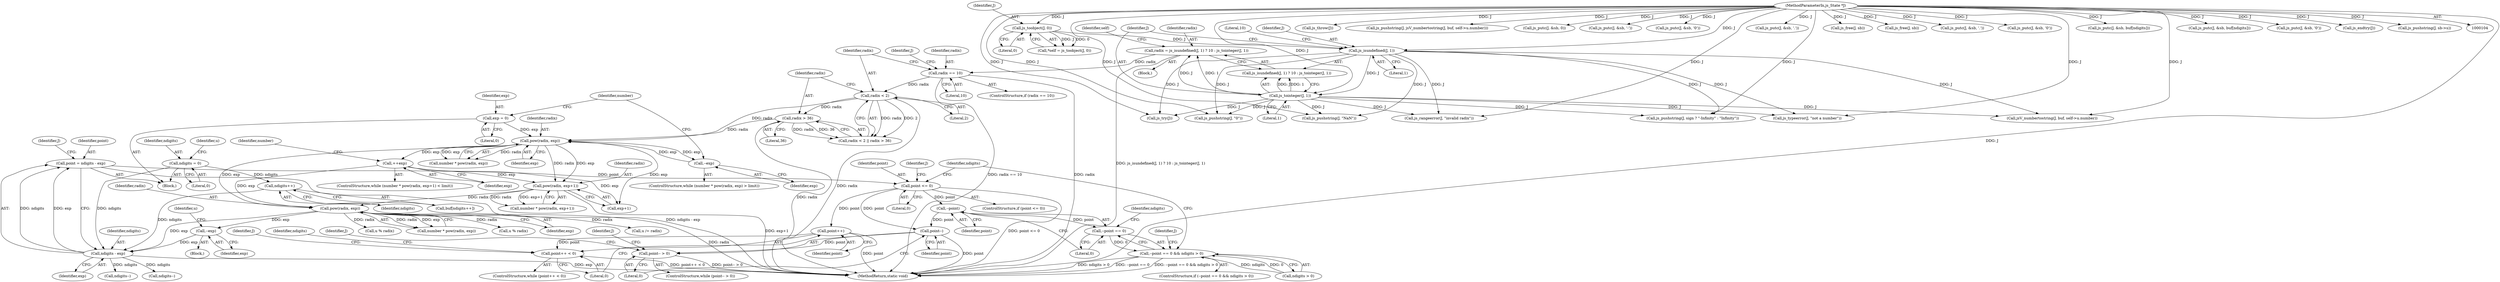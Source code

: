 digraph "0_mujs_da632ca08f240590d2dec786722ed08486ce1be6@integer" {
"1000305" [label="(Call,point = ndigits - exp)"];
"1000307" [label="(Call,ndigits - exp)"];
"1000284" [label="(Call,ndigits = 0)"];
"1000295" [label="(Call,ndigits++)"];
"1000264" [label="(Call,pow(radix, exp))"];
"1000251" [label="(Call,pow(radix, exp+1))"];
"1000241" [label="(Call,pow(radix, exp))"];
"1000152" [label="(Call,radix < 2)"];
"1000135" [label="(Call,radix == 10)"];
"1000115" [label="(Call,radix = js_isundefined(J, 1) ? 10 : js_tointeger(J, 1))"];
"1000122" [label="(Call,js_tointeger(J, 1))"];
"1000118" [label="(Call,js_isundefined(J, 1))"];
"1000111" [label="(Call,js_toobject(J, 0))"];
"1000105" [label="(MethodParameterIn,js_State *J)"];
"1000155" [label="(Call,radix > 36)"];
"1000234" [label="(Call,exp = 0)"];
"1000245" [label="(Call,--exp)"];
"1000257" [label="(Call,++exp)"];
"1000282" [label="(Call,--exp)"];
"1000327" [label="(Call,point <= 0)"];
"1000343" [label="(Call,point++)"];
"1000342" [label="(Call,point++ < 0)"];
"1000381" [label="(Call,--point)"];
"1000380" [label="(Call,--point == 0)"];
"1000379" [label="(Call,--point == 0 && ndigits > 0)"];
"1000394" [label="(Call,point--)"];
"1000393" [label="(Call,point-- > 0)"];
"1000157" [label="(Literal,36)"];
"1000137" [label="(Literal,10)"];
"1000221" [label="(Call,js_pushstring(J, sign ? \"-Infinity\" : \"Infinity\"))"];
"1000239" [label="(Call,number * pow(radix, exp))"];
"1000317" [label="(Call,js_throw(J))"];
"1000385" [label="(Identifier,ndigits)"];
"1000309" [label="(Identifier,exp)"];
"1000116" [label="(Identifier,radix)"];
"1000368" [label="(Identifier,ndigits)"];
"1000345" [label="(Literal,0)"];
"1000235" [label="(Identifier,exp)"];
"1000124" [label="(Literal,1)"];
"1000247" [label="(ControlStructure,while (number * pow(radix, exp+1) < limit))"];
"1000341" [label="(ControlStructure,while (point++ < 0))"];
"1000343" [label="(Call,point++)"];
"1000118" [label="(Call,js_isundefined(J, 1))"];
"1000139" [label="(Call,js_pushstring(J, jsV_numbertostring(J, buf, self->u.number)))"];
"1000402" [label="(Call,js_putc(J, &sb, 0))"];
"1000383" [label="(Literal,0)"];
"1000321" [label="(Call,js_putc(J, &sb, '-'))"];
"1000284" [label="(Call,ndigits = 0)"];
"1000394" [label="(Call,point--)"];
"1000388" [label="(Identifier,J)"];
"1000346" [label="(Call,js_putc(J, &sb, '0'))"];
"1000123" [label="(Identifier,J)"];
"1000285" [label="(Identifier,ndigits)"];
"1000245" [label="(Call,--exp)"];
"1000396" [label="(Literal,0)"];
"1000262" [label="(Call,number * pow(radix, exp))"];
"1000161" [label="(Block,)"];
"1000111" [label="(Call,js_toobject(J, 0))"];
"1000296" [label="(Identifier,ndigits)"];
"1000307" [label="(Call,ndigits - exp)"];
"1000295" [label="(Call,ndigits++)"];
"1000282" [label="(Call,--exp)"];
"1000403" [label="(Identifier,J)"];
"1000112" [label="(Identifier,J)"];
"1000237" [label="(ControlStructure,while (number * pow(radix, exp) > limit))"];
"1000156" [label="(Identifier,radix)"];
"1000354" [label="(Identifier,ndigits)"];
"1000251" [label="(Call,pow(radix, exp+1))"];
"1000205" [label="(Call,js_pushstring(J, \"0\"))"];
"1000264" [label="(Call,pow(radix, exp))"];
"1000140" [label="(Identifier,J)"];
"1000158" [label="(Call,js_rangeerror(J, \"invalid radix\"))"];
"1000236" [label="(Literal,0)"];
"1000141" [label="(Call,jsV_numbertostring(J, buf, self->u.number))"];
"1000379" [label="(Call,--point == 0 && ndigits > 0)"];
"1000242" [label="(Identifier,radix)"];
"1000153" [label="(Identifier,radix)"];
"1000155" [label="(Call,radix > 36)"];
"1000122" [label="(Call,js_tointeger(J, 1))"];
"1000249" [label="(Call,number * pow(radix, exp+1))"];
"1000109" [label="(Call,*self = js_toobject(J, 0))"];
"1000154" [label="(Literal,2)"];
"1000278" [label="(Block,)"];
"1000387" [label="(Call,js_putc(J, &sb, '.'))"];
"1000258" [label="(Identifier,exp)"];
"1000344" [label="(Identifier,point)"];
"1000134" [label="(ControlStructure,if (radix == 10))"];
"1000347" [label="(Identifier,J)"];
"1000151" [label="(Call,radix < 2 || radix > 36)"];
"1000380" [label="(Call,--point == 0)"];
"1000113" [label="(Literal,0)"];
"1000117" [label="(Call,js_isundefined(J, 1) ? 10 : js_tointeger(J, 1))"];
"1000312" [label="(Identifier,J)"];
"1000283" [label="(Identifier,exp)"];
"1000332" [label="(Identifier,J)"];
"1000252" [label="(Identifier,radix)"];
"1000240" [label="(Identifier,number)"];
"1000243" [label="(Identifier,exp)"];
"1000246" [label="(Identifier,exp)"];
"1000311" [label="(Call,js_try(J))"];
"1000314" [label="(Call,js_free(J, sb))"];
"1000120" [label="(Literal,1)"];
"1000326" [label="(ControlStructure,if (point <= 0))"];
"1000414" [label="(Call,js_free(J, sb))"];
"1000115" [label="(Call,radix = js_isundefined(J, 1) ? 10 : js_tointeger(J, 1))"];
"1000305" [label="(Call,point = ndigits - exp)"];
"1000152" [label="(Call,radix < 2)"];
"1000327" [label="(Call,point <= 0)"];
"1000336" [label="(Call,js_putc(J, &sb, '.'))"];
"1000381" [label="(Call,--point)"];
"1000328" [label="(Identifier,point)"];
"1000342" [label="(Call,point++ < 0)"];
"1000121" [label="(Literal,10)"];
"1000353" [label="(Call,ndigits--)"];
"1000119" [label="(Identifier,J)"];
"1000397" [label="(Call,js_putc(J, &sb, '0'))"];
"1000398" [label="(Identifier,J)"];
"1000257" [label="(Call,++exp)"];
"1000384" [label="(Call,ndigits > 0)"];
"1000299" [label="(Call,u % radix)"];
"1000128" [label="(Identifier,self)"];
"1000106" [label="(Block,)"];
"1000392" [label="(ControlStructure,while (point-- > 0))"];
"1000241" [label="(Call,pow(radix, exp))"];
"1000271" [label="(Identifier,u)"];
"1000266" [label="(Identifier,exp)"];
"1000286" [label="(Literal,0)"];
"1000136" [label="(Identifier,radix)"];
"1000213" [label="(Call,js_pushstring(J, \"NaN\"))"];
"1000329" [label="(Literal,0)"];
"1000279" [label="(Call,u /= radix)"];
"1000274" [label="(Call,u % radix)"];
"1000367" [label="(Call,ndigits--)"];
"1000393" [label="(Call,point-- > 0)"];
"1000289" [label="(Identifier,u)"];
"1000306" [label="(Identifier,point)"];
"1000356" [label="(Call,js_putc(J, &sb, buf[ndigits]))"];
"1000234" [label="(Call,exp = 0)"];
"1000417" [label="(MethodReturn,static void)"];
"1000131" [label="(Call,js_typeerror(J, \"not a number\"))"];
"1000293" [label="(Call,buf[ndigits++])"];
"1000371" [label="(Call,js_putc(J, &sb, buf[ndigits]))"];
"1000382" [label="(Identifier,point)"];
"1000331" [label="(Call,js_putc(J, &sb, '0'))"];
"1000253" [label="(Call,exp+1)"];
"1000412" [label="(Call,js_endtry(J))"];
"1000135" [label="(Call,radix == 10)"];
"1000395" [label="(Identifier,point)"];
"1000378" [label="(ControlStructure,if (--point == 0 && ndigits > 0))"];
"1000250" [label="(Identifier,number)"];
"1000407" [label="(Call,js_pushstring(J, sb->s))"];
"1000105" [label="(MethodParameterIn,js_State *J)"];
"1000265" [label="(Identifier,radix)"];
"1000308" [label="(Identifier,ndigits)"];
"1000305" -> "1000161"  [label="AST: "];
"1000305" -> "1000307"  [label="CFG: "];
"1000306" -> "1000305"  [label="AST: "];
"1000307" -> "1000305"  [label="AST: "];
"1000312" -> "1000305"  [label="CFG: "];
"1000305" -> "1000417"  [label="DDG: ndigits - exp"];
"1000307" -> "1000305"  [label="DDG: ndigits"];
"1000307" -> "1000305"  [label="DDG: exp"];
"1000305" -> "1000327"  [label="DDG: point"];
"1000307" -> "1000309"  [label="CFG: "];
"1000308" -> "1000307"  [label="AST: "];
"1000309" -> "1000307"  [label="AST: "];
"1000307" -> "1000417"  [label="DDG: exp"];
"1000284" -> "1000307"  [label="DDG: ndigits"];
"1000295" -> "1000307"  [label="DDG: ndigits"];
"1000264" -> "1000307"  [label="DDG: exp"];
"1000282" -> "1000307"  [label="DDG: exp"];
"1000307" -> "1000353"  [label="DDG: ndigits"];
"1000307" -> "1000367"  [label="DDG: ndigits"];
"1000284" -> "1000161"  [label="AST: "];
"1000284" -> "1000286"  [label="CFG: "];
"1000285" -> "1000284"  [label="AST: "];
"1000286" -> "1000284"  [label="AST: "];
"1000289" -> "1000284"  [label="CFG: "];
"1000284" -> "1000295"  [label="DDG: ndigits"];
"1000295" -> "1000293"  [label="AST: "];
"1000295" -> "1000296"  [label="CFG: "];
"1000296" -> "1000295"  [label="AST: "];
"1000293" -> "1000295"  [label="CFG: "];
"1000264" -> "1000262"  [label="AST: "];
"1000264" -> "1000266"  [label="CFG: "];
"1000265" -> "1000264"  [label="AST: "];
"1000266" -> "1000264"  [label="AST: "];
"1000262" -> "1000264"  [label="CFG: "];
"1000264" -> "1000417"  [label="DDG: radix"];
"1000264" -> "1000262"  [label="DDG: radix"];
"1000264" -> "1000262"  [label="DDG: exp"];
"1000251" -> "1000264"  [label="DDG: radix"];
"1000257" -> "1000264"  [label="DDG: exp"];
"1000241" -> "1000264"  [label="DDG: exp"];
"1000264" -> "1000274"  [label="DDG: radix"];
"1000264" -> "1000279"  [label="DDG: radix"];
"1000264" -> "1000282"  [label="DDG: exp"];
"1000264" -> "1000299"  [label="DDG: radix"];
"1000251" -> "1000249"  [label="AST: "];
"1000251" -> "1000253"  [label="CFG: "];
"1000252" -> "1000251"  [label="AST: "];
"1000253" -> "1000251"  [label="AST: "];
"1000249" -> "1000251"  [label="CFG: "];
"1000251" -> "1000417"  [label="DDG: exp+1"];
"1000251" -> "1000249"  [label="DDG: radix"];
"1000251" -> "1000249"  [label="DDG: exp+1"];
"1000241" -> "1000251"  [label="DDG: radix"];
"1000241" -> "1000251"  [label="DDG: exp"];
"1000257" -> "1000251"  [label="DDG: exp"];
"1000241" -> "1000239"  [label="AST: "];
"1000241" -> "1000243"  [label="CFG: "];
"1000242" -> "1000241"  [label="AST: "];
"1000243" -> "1000241"  [label="AST: "];
"1000239" -> "1000241"  [label="CFG: "];
"1000241" -> "1000239"  [label="DDG: radix"];
"1000241" -> "1000239"  [label="DDG: exp"];
"1000152" -> "1000241"  [label="DDG: radix"];
"1000155" -> "1000241"  [label="DDG: radix"];
"1000234" -> "1000241"  [label="DDG: exp"];
"1000245" -> "1000241"  [label="DDG: exp"];
"1000241" -> "1000245"  [label="DDG: exp"];
"1000241" -> "1000253"  [label="DDG: exp"];
"1000241" -> "1000257"  [label="DDG: exp"];
"1000152" -> "1000151"  [label="AST: "];
"1000152" -> "1000154"  [label="CFG: "];
"1000153" -> "1000152"  [label="AST: "];
"1000154" -> "1000152"  [label="AST: "];
"1000156" -> "1000152"  [label="CFG: "];
"1000151" -> "1000152"  [label="CFG: "];
"1000152" -> "1000417"  [label="DDG: radix"];
"1000152" -> "1000151"  [label="DDG: radix"];
"1000152" -> "1000151"  [label="DDG: 2"];
"1000135" -> "1000152"  [label="DDG: radix"];
"1000152" -> "1000155"  [label="DDG: radix"];
"1000135" -> "1000134"  [label="AST: "];
"1000135" -> "1000137"  [label="CFG: "];
"1000136" -> "1000135"  [label="AST: "];
"1000137" -> "1000135"  [label="AST: "];
"1000140" -> "1000135"  [label="CFG: "];
"1000153" -> "1000135"  [label="CFG: "];
"1000135" -> "1000417"  [label="DDG: radix == 10"];
"1000135" -> "1000417"  [label="DDG: radix"];
"1000115" -> "1000135"  [label="DDG: radix"];
"1000115" -> "1000106"  [label="AST: "];
"1000115" -> "1000117"  [label="CFG: "];
"1000116" -> "1000115"  [label="AST: "];
"1000117" -> "1000115"  [label="AST: "];
"1000128" -> "1000115"  [label="CFG: "];
"1000115" -> "1000417"  [label="DDG: js_isundefined(J, 1) ? 10 : js_tointeger(J, 1)"];
"1000122" -> "1000115"  [label="DDG: J"];
"1000122" -> "1000115"  [label="DDG: 1"];
"1000122" -> "1000117"  [label="AST: "];
"1000122" -> "1000124"  [label="CFG: "];
"1000123" -> "1000122"  [label="AST: "];
"1000124" -> "1000122"  [label="AST: "];
"1000117" -> "1000122"  [label="CFG: "];
"1000122" -> "1000117"  [label="DDG: J"];
"1000122" -> "1000117"  [label="DDG: 1"];
"1000118" -> "1000122"  [label="DDG: J"];
"1000105" -> "1000122"  [label="DDG: J"];
"1000122" -> "1000131"  [label="DDG: J"];
"1000122" -> "1000141"  [label="DDG: J"];
"1000122" -> "1000158"  [label="DDG: J"];
"1000122" -> "1000205"  [label="DDG: J"];
"1000122" -> "1000213"  [label="DDG: J"];
"1000122" -> "1000221"  [label="DDG: J"];
"1000122" -> "1000311"  [label="DDG: J"];
"1000118" -> "1000117"  [label="AST: "];
"1000118" -> "1000120"  [label="CFG: "];
"1000119" -> "1000118"  [label="AST: "];
"1000120" -> "1000118"  [label="AST: "];
"1000121" -> "1000118"  [label="CFG: "];
"1000123" -> "1000118"  [label="CFG: "];
"1000111" -> "1000118"  [label="DDG: J"];
"1000105" -> "1000118"  [label="DDG: J"];
"1000118" -> "1000131"  [label="DDG: J"];
"1000118" -> "1000141"  [label="DDG: J"];
"1000118" -> "1000158"  [label="DDG: J"];
"1000118" -> "1000205"  [label="DDG: J"];
"1000118" -> "1000213"  [label="DDG: J"];
"1000118" -> "1000221"  [label="DDG: J"];
"1000118" -> "1000311"  [label="DDG: J"];
"1000111" -> "1000109"  [label="AST: "];
"1000111" -> "1000113"  [label="CFG: "];
"1000112" -> "1000111"  [label="AST: "];
"1000113" -> "1000111"  [label="AST: "];
"1000109" -> "1000111"  [label="CFG: "];
"1000111" -> "1000109"  [label="DDG: J"];
"1000111" -> "1000109"  [label="DDG: 0"];
"1000105" -> "1000111"  [label="DDG: J"];
"1000105" -> "1000104"  [label="AST: "];
"1000105" -> "1000417"  [label="DDG: J"];
"1000105" -> "1000131"  [label="DDG: J"];
"1000105" -> "1000139"  [label="DDG: J"];
"1000105" -> "1000141"  [label="DDG: J"];
"1000105" -> "1000158"  [label="DDG: J"];
"1000105" -> "1000205"  [label="DDG: J"];
"1000105" -> "1000213"  [label="DDG: J"];
"1000105" -> "1000221"  [label="DDG: J"];
"1000105" -> "1000311"  [label="DDG: J"];
"1000105" -> "1000314"  [label="DDG: J"];
"1000105" -> "1000317"  [label="DDG: J"];
"1000105" -> "1000321"  [label="DDG: J"];
"1000105" -> "1000331"  [label="DDG: J"];
"1000105" -> "1000336"  [label="DDG: J"];
"1000105" -> "1000346"  [label="DDG: J"];
"1000105" -> "1000356"  [label="DDG: J"];
"1000105" -> "1000371"  [label="DDG: J"];
"1000105" -> "1000387"  [label="DDG: J"];
"1000105" -> "1000397"  [label="DDG: J"];
"1000105" -> "1000402"  [label="DDG: J"];
"1000105" -> "1000407"  [label="DDG: J"];
"1000105" -> "1000412"  [label="DDG: J"];
"1000105" -> "1000414"  [label="DDG: J"];
"1000155" -> "1000151"  [label="AST: "];
"1000155" -> "1000157"  [label="CFG: "];
"1000156" -> "1000155"  [label="AST: "];
"1000157" -> "1000155"  [label="AST: "];
"1000151" -> "1000155"  [label="CFG: "];
"1000155" -> "1000417"  [label="DDG: radix"];
"1000155" -> "1000151"  [label="DDG: radix"];
"1000155" -> "1000151"  [label="DDG: 36"];
"1000234" -> "1000161"  [label="AST: "];
"1000234" -> "1000236"  [label="CFG: "];
"1000235" -> "1000234"  [label="AST: "];
"1000236" -> "1000234"  [label="AST: "];
"1000240" -> "1000234"  [label="CFG: "];
"1000245" -> "1000237"  [label="AST: "];
"1000245" -> "1000246"  [label="CFG: "];
"1000246" -> "1000245"  [label="AST: "];
"1000240" -> "1000245"  [label="CFG: "];
"1000257" -> "1000247"  [label="AST: "];
"1000257" -> "1000258"  [label="CFG: "];
"1000258" -> "1000257"  [label="AST: "];
"1000250" -> "1000257"  [label="CFG: "];
"1000257" -> "1000253"  [label="DDG: exp"];
"1000282" -> "1000278"  [label="AST: "];
"1000282" -> "1000283"  [label="CFG: "];
"1000283" -> "1000282"  [label="AST: "];
"1000271" -> "1000282"  [label="CFG: "];
"1000327" -> "1000326"  [label="AST: "];
"1000327" -> "1000329"  [label="CFG: "];
"1000328" -> "1000327"  [label="AST: "];
"1000329" -> "1000327"  [label="AST: "];
"1000332" -> "1000327"  [label="CFG: "];
"1000368" -> "1000327"  [label="CFG: "];
"1000327" -> "1000417"  [label="DDG: point <= 0"];
"1000327" -> "1000343"  [label="DDG: point"];
"1000327" -> "1000381"  [label="DDG: point"];
"1000327" -> "1000394"  [label="DDG: point"];
"1000343" -> "1000342"  [label="AST: "];
"1000343" -> "1000344"  [label="CFG: "];
"1000344" -> "1000343"  [label="AST: "];
"1000345" -> "1000343"  [label="CFG: "];
"1000343" -> "1000417"  [label="DDG: point"];
"1000343" -> "1000342"  [label="DDG: point"];
"1000342" -> "1000341"  [label="AST: "];
"1000342" -> "1000345"  [label="CFG: "];
"1000345" -> "1000342"  [label="AST: "];
"1000347" -> "1000342"  [label="CFG: "];
"1000354" -> "1000342"  [label="CFG: "];
"1000342" -> "1000417"  [label="DDG: point++ < 0"];
"1000381" -> "1000380"  [label="AST: "];
"1000381" -> "1000382"  [label="CFG: "];
"1000382" -> "1000381"  [label="AST: "];
"1000383" -> "1000381"  [label="CFG: "];
"1000381" -> "1000380"  [label="DDG: point"];
"1000381" -> "1000394"  [label="DDG: point"];
"1000380" -> "1000379"  [label="AST: "];
"1000380" -> "1000383"  [label="CFG: "];
"1000383" -> "1000380"  [label="AST: "];
"1000385" -> "1000380"  [label="CFG: "];
"1000379" -> "1000380"  [label="CFG: "];
"1000380" -> "1000379"  [label="DDG: 0"];
"1000379" -> "1000378"  [label="AST: "];
"1000379" -> "1000384"  [label="CFG: "];
"1000384" -> "1000379"  [label="AST: "];
"1000368" -> "1000379"  [label="CFG: "];
"1000388" -> "1000379"  [label="CFG: "];
"1000379" -> "1000417"  [label="DDG: ndigits > 0"];
"1000379" -> "1000417"  [label="DDG: --point == 0"];
"1000379" -> "1000417"  [label="DDG: --point == 0 && ndigits > 0"];
"1000384" -> "1000379"  [label="DDG: ndigits"];
"1000384" -> "1000379"  [label="DDG: 0"];
"1000394" -> "1000393"  [label="AST: "];
"1000394" -> "1000395"  [label="CFG: "];
"1000395" -> "1000394"  [label="AST: "];
"1000396" -> "1000394"  [label="CFG: "];
"1000394" -> "1000417"  [label="DDG: point"];
"1000394" -> "1000393"  [label="DDG: point"];
"1000393" -> "1000392"  [label="AST: "];
"1000393" -> "1000396"  [label="CFG: "];
"1000396" -> "1000393"  [label="AST: "];
"1000398" -> "1000393"  [label="CFG: "];
"1000403" -> "1000393"  [label="CFG: "];
"1000393" -> "1000417"  [label="DDG: point-- > 0"];
}
